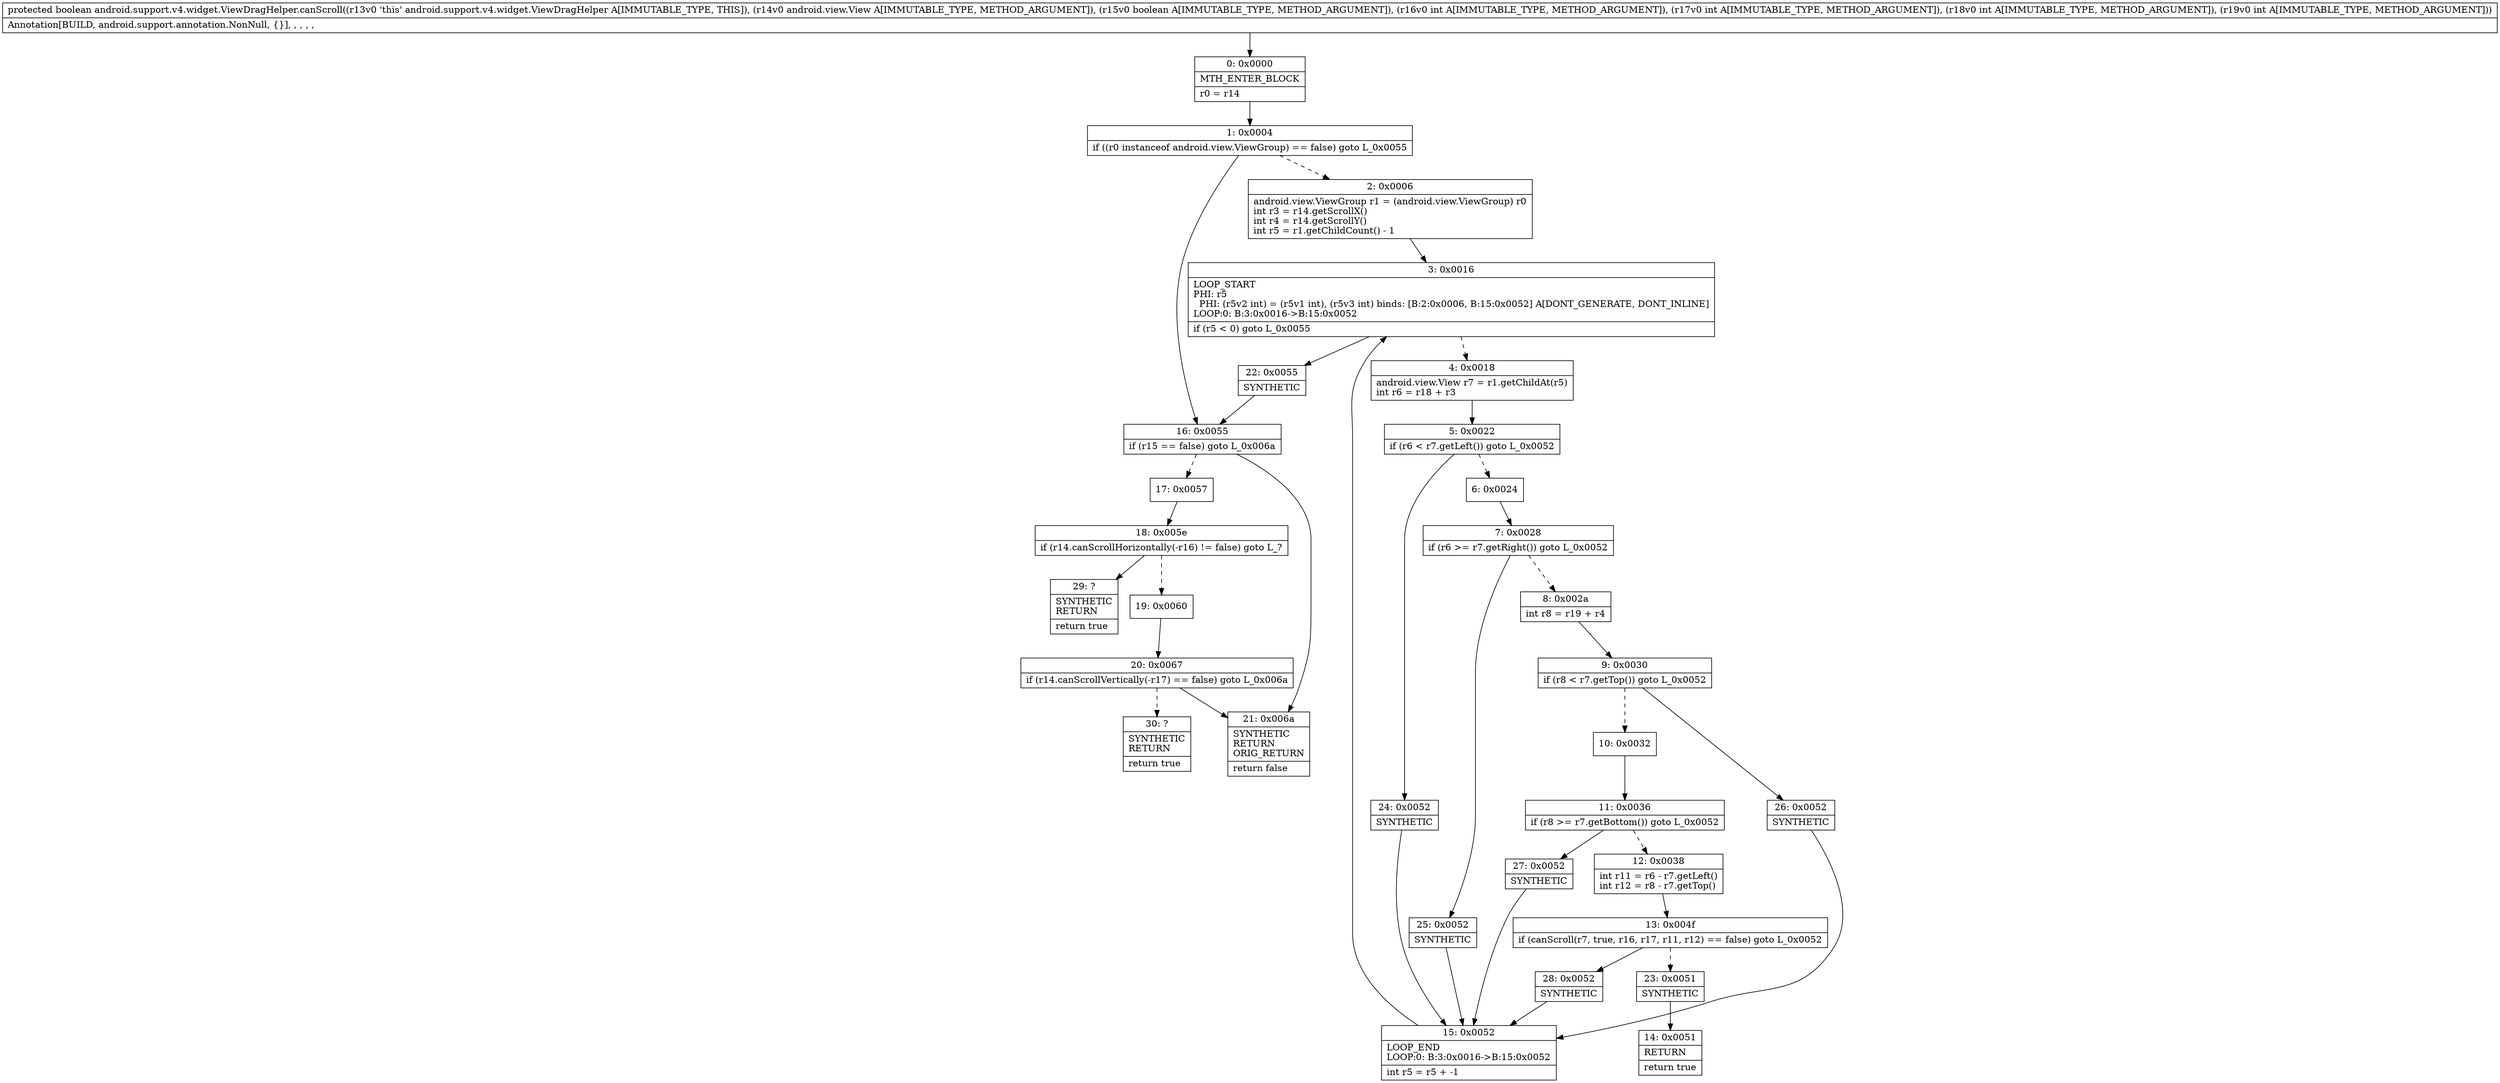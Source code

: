 digraph "CFG forandroid.support.v4.widget.ViewDragHelper.canScroll(Landroid\/view\/View;ZIIII)Z" {
Node_0 [shape=record,label="{0\:\ 0x0000|MTH_ENTER_BLOCK\l|r0 = r14\l}"];
Node_1 [shape=record,label="{1\:\ 0x0004|if ((r0 instanceof android.view.ViewGroup) == false) goto L_0x0055\l}"];
Node_2 [shape=record,label="{2\:\ 0x0006|android.view.ViewGroup r1 = (android.view.ViewGroup) r0\lint r3 = r14.getScrollX()\lint r4 = r14.getScrollY()\lint r5 = r1.getChildCount() \- 1\l}"];
Node_3 [shape=record,label="{3\:\ 0x0016|LOOP_START\lPHI: r5 \l  PHI: (r5v2 int) = (r5v1 int), (r5v3 int) binds: [B:2:0x0006, B:15:0x0052] A[DONT_GENERATE, DONT_INLINE]\lLOOP:0: B:3:0x0016\-\>B:15:0x0052\l|if (r5 \< 0) goto L_0x0055\l}"];
Node_4 [shape=record,label="{4\:\ 0x0018|android.view.View r7 = r1.getChildAt(r5)\lint r6 = r18 + r3\l}"];
Node_5 [shape=record,label="{5\:\ 0x0022|if (r6 \< r7.getLeft()) goto L_0x0052\l}"];
Node_6 [shape=record,label="{6\:\ 0x0024}"];
Node_7 [shape=record,label="{7\:\ 0x0028|if (r6 \>= r7.getRight()) goto L_0x0052\l}"];
Node_8 [shape=record,label="{8\:\ 0x002a|int r8 = r19 + r4\l}"];
Node_9 [shape=record,label="{9\:\ 0x0030|if (r8 \< r7.getTop()) goto L_0x0052\l}"];
Node_10 [shape=record,label="{10\:\ 0x0032}"];
Node_11 [shape=record,label="{11\:\ 0x0036|if (r8 \>= r7.getBottom()) goto L_0x0052\l}"];
Node_12 [shape=record,label="{12\:\ 0x0038|int r11 = r6 \- r7.getLeft()\lint r12 = r8 \- r7.getTop()\l}"];
Node_13 [shape=record,label="{13\:\ 0x004f|if (canScroll(r7, true, r16, r17, r11, r12) == false) goto L_0x0052\l}"];
Node_14 [shape=record,label="{14\:\ 0x0051|RETURN\l|return true\l}"];
Node_15 [shape=record,label="{15\:\ 0x0052|LOOP_END\lLOOP:0: B:3:0x0016\-\>B:15:0x0052\l|int r5 = r5 + \-1\l}"];
Node_16 [shape=record,label="{16\:\ 0x0055|if (r15 == false) goto L_0x006a\l}"];
Node_17 [shape=record,label="{17\:\ 0x0057}"];
Node_18 [shape=record,label="{18\:\ 0x005e|if (r14.canScrollHorizontally(\-r16) != false) goto L_?\l}"];
Node_19 [shape=record,label="{19\:\ 0x0060}"];
Node_20 [shape=record,label="{20\:\ 0x0067|if (r14.canScrollVertically(\-r17) == false) goto L_0x006a\l}"];
Node_21 [shape=record,label="{21\:\ 0x006a|SYNTHETIC\lRETURN\lORIG_RETURN\l|return false\l}"];
Node_22 [shape=record,label="{22\:\ 0x0055|SYNTHETIC\l}"];
Node_23 [shape=record,label="{23\:\ 0x0051|SYNTHETIC\l}"];
Node_24 [shape=record,label="{24\:\ 0x0052|SYNTHETIC\l}"];
Node_25 [shape=record,label="{25\:\ 0x0052|SYNTHETIC\l}"];
Node_26 [shape=record,label="{26\:\ 0x0052|SYNTHETIC\l}"];
Node_27 [shape=record,label="{27\:\ 0x0052|SYNTHETIC\l}"];
Node_28 [shape=record,label="{28\:\ 0x0052|SYNTHETIC\l}"];
Node_29 [shape=record,label="{29\:\ ?|SYNTHETIC\lRETURN\l|return true\l}"];
Node_30 [shape=record,label="{30\:\ ?|SYNTHETIC\lRETURN\l|return true\l}"];
MethodNode[shape=record,label="{protected boolean android.support.v4.widget.ViewDragHelper.canScroll((r13v0 'this' android.support.v4.widget.ViewDragHelper A[IMMUTABLE_TYPE, THIS]), (r14v0 android.view.View A[IMMUTABLE_TYPE, METHOD_ARGUMENT]), (r15v0 boolean A[IMMUTABLE_TYPE, METHOD_ARGUMENT]), (r16v0 int A[IMMUTABLE_TYPE, METHOD_ARGUMENT]), (r17v0 int A[IMMUTABLE_TYPE, METHOD_ARGUMENT]), (r18v0 int A[IMMUTABLE_TYPE, METHOD_ARGUMENT]), (r19v0 int A[IMMUTABLE_TYPE, METHOD_ARGUMENT]))  | Annotation[BUILD, android.support.annotation.NonNull, \{\}], , , , , \l}"];
MethodNode -> Node_0;
Node_0 -> Node_1;
Node_1 -> Node_2[style=dashed];
Node_1 -> Node_16;
Node_2 -> Node_3;
Node_3 -> Node_4[style=dashed];
Node_3 -> Node_22;
Node_4 -> Node_5;
Node_5 -> Node_6[style=dashed];
Node_5 -> Node_24;
Node_6 -> Node_7;
Node_7 -> Node_8[style=dashed];
Node_7 -> Node_25;
Node_8 -> Node_9;
Node_9 -> Node_10[style=dashed];
Node_9 -> Node_26;
Node_10 -> Node_11;
Node_11 -> Node_12[style=dashed];
Node_11 -> Node_27;
Node_12 -> Node_13;
Node_13 -> Node_23[style=dashed];
Node_13 -> Node_28;
Node_15 -> Node_3;
Node_16 -> Node_17[style=dashed];
Node_16 -> Node_21;
Node_17 -> Node_18;
Node_18 -> Node_19[style=dashed];
Node_18 -> Node_29;
Node_19 -> Node_20;
Node_20 -> Node_21;
Node_20 -> Node_30[style=dashed];
Node_22 -> Node_16;
Node_23 -> Node_14;
Node_24 -> Node_15;
Node_25 -> Node_15;
Node_26 -> Node_15;
Node_27 -> Node_15;
Node_28 -> Node_15;
}

